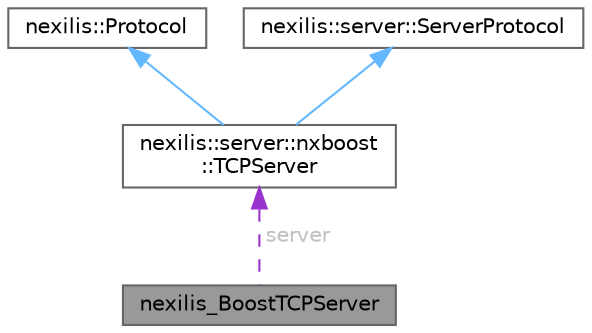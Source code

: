 digraph "nexilis_BoostTCPServer"
{
 // LATEX_PDF_SIZE
  bgcolor="transparent";
  edge [fontname=Helvetica,fontsize=10,labelfontname=Helvetica,labelfontsize=10];
  node [fontname=Helvetica,fontsize=10,shape=box,height=0.2,width=0.4];
  Node1 [id="Node000001",label="nexilis_BoostTCPServer",height=0.2,width=0.4,color="gray40", fillcolor="grey60", style="filled", fontcolor="black",tooltip=" "];
  Node2 -> Node1 [id="edge1_Node000001_Node000002",dir="back",color="darkorchid3",style="dashed",tooltip=" ",label=" server",fontcolor="grey" ];
  Node2 [id="Node000002",label="nexilis::server::nxboost\l::TCPServer",height=0.2,width=0.4,color="gray40", fillcolor="white", style="filled",URL="$d6/d58/classnexilis_1_1server_1_1nxboost_1_1TCPServer.html",tooltip=" "];
  Node3 -> Node2 [id="edge2_Node000002_Node000003",dir="back",color="steelblue1",style="solid",tooltip=" "];
  Node3 [id="Node000003",label="nexilis::Protocol",height=0.2,width=0.4,color="gray40", fillcolor="white", style="filled",URL="$da/d49/classnexilis_1_1Protocol.html",tooltip=" "];
  Node4 -> Node2 [id="edge3_Node000002_Node000004",dir="back",color="steelblue1",style="solid",tooltip=" "];
  Node4 [id="Node000004",label="nexilis::server::ServerProtocol",height=0.2,width=0.4,color="gray40", fillcolor="white", style="filled",URL="$de/df0/classnexilis_1_1server_1_1ServerProtocol.html",tooltip=" "];
}
